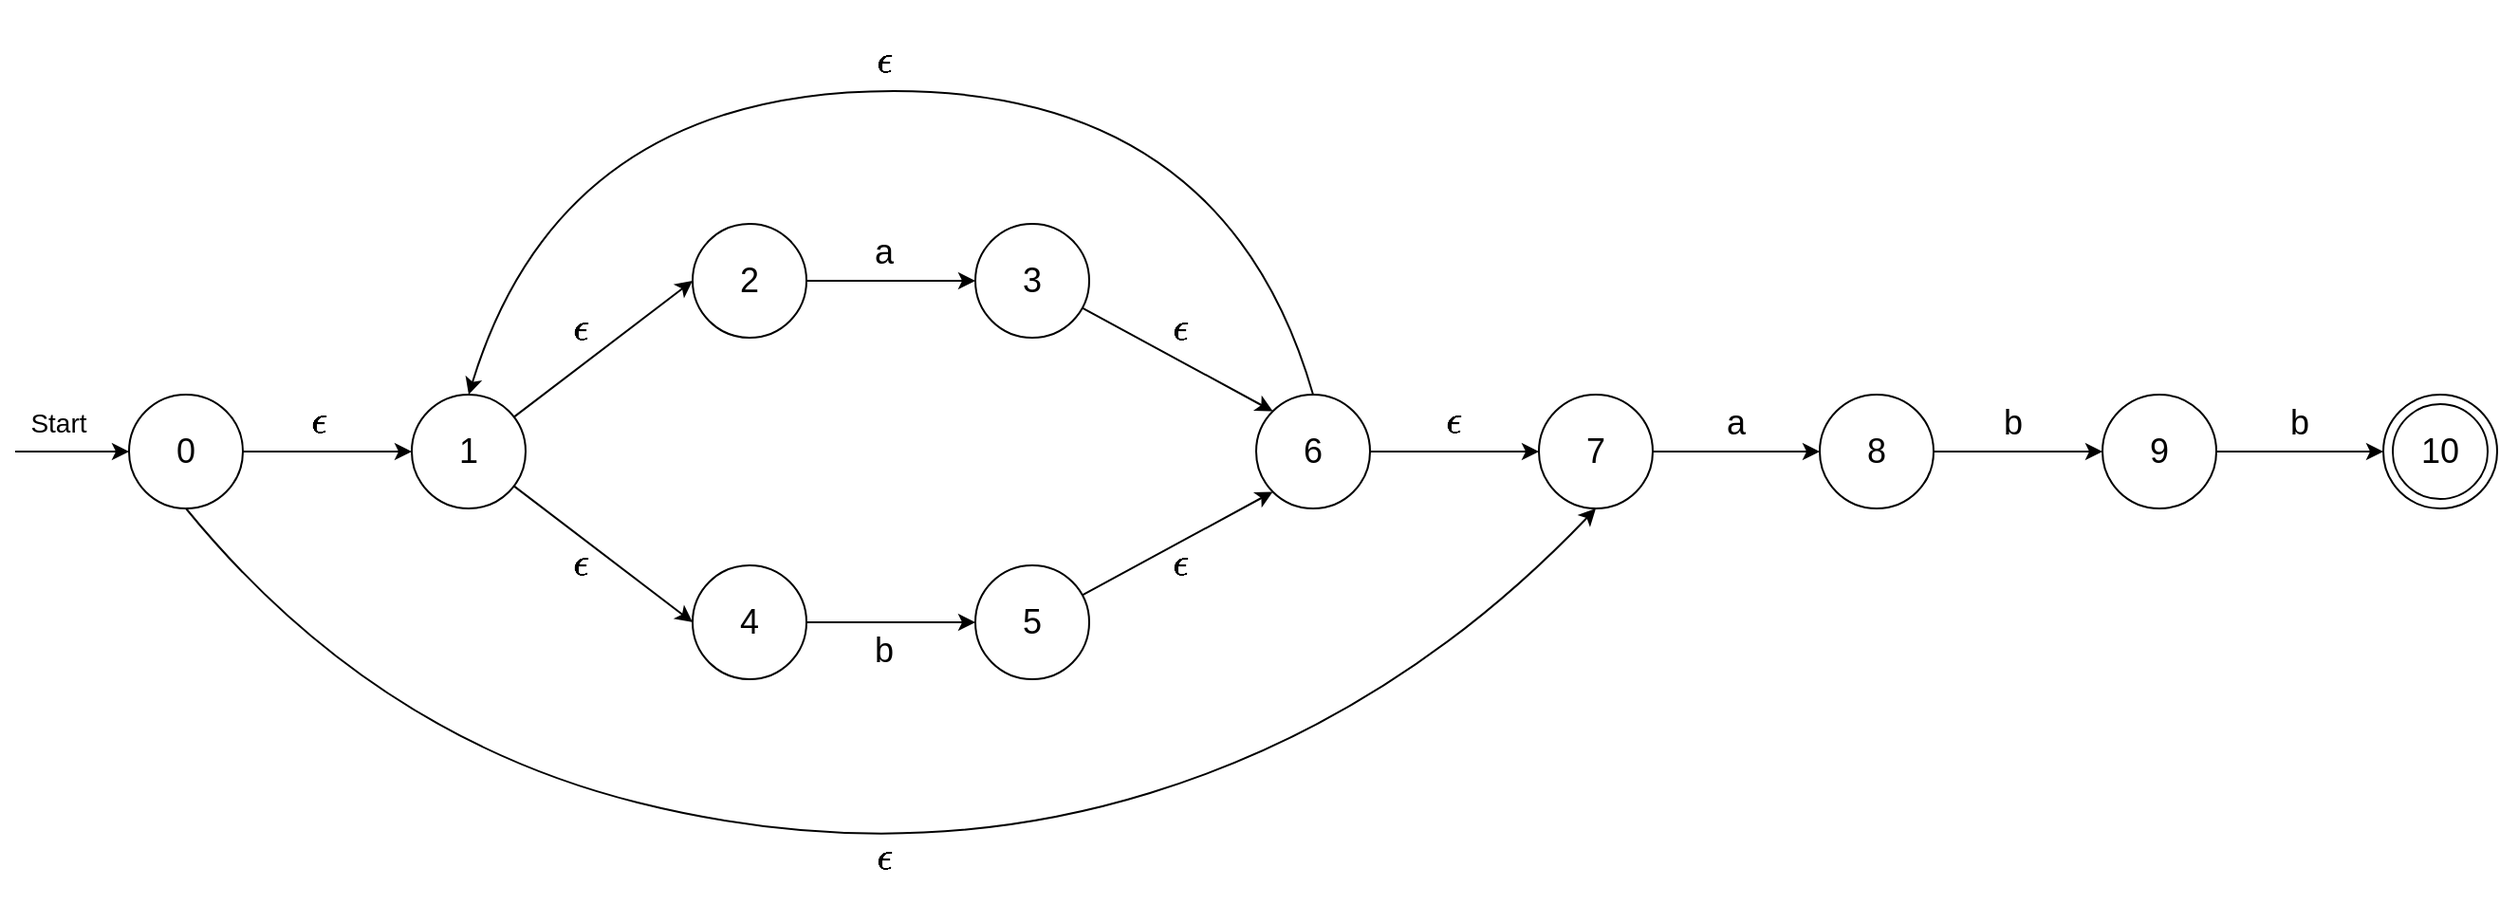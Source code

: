 <mxfile version="13.7.9" type="device" pages="4"><diagram id="2SYILCTUCA9LfMtIX5sQ" name="第 1 页"><mxGraphModel dx="1426" dy="905" grid="1" gridSize="10" guides="1" tooltips="1" connect="1" arrows="1" fold="1" page="1" pageScale="1" pageWidth="827" pageHeight="1169" math="1" shadow="0"><root><mxCell id="0"/><mxCell id="1" parent="0"/><mxCell id="nC-w0DCnDY3q3ksh0MWc-40" style="edgeStyle=orthogonalEdgeStyle;rounded=0;orthogonalLoop=1;jettySize=auto;html=1;entryX=0;entryY=0.5;entryDx=0;entryDy=0;" parent="1" source="nC-w0DCnDY3q3ksh0MWc-4" target="nC-w0DCnDY3q3ksh0MWc-7" edge="1"><mxGeometry relative="1" as="geometry"/></mxCell><mxCell id="nC-w0DCnDY3q3ksh0MWc-4" value="&lt;span style=&quot;font-size: 18px&quot;&gt;0&lt;/span&gt;" style="ellipse;whiteSpace=wrap;html=1;aspect=fixed;" parent="1" vertex="1"><mxGeometry x="122" y="340" width="60" height="60" as="geometry"/></mxCell><mxCell id="nC-w0DCnDY3q3ksh0MWc-41" style="rounded=0;orthogonalLoop=1;jettySize=auto;html=1;entryX=0;entryY=0.5;entryDx=0;entryDy=0;" parent="1" source="nC-w0DCnDY3q3ksh0MWc-7" target="nC-w0DCnDY3q3ksh0MWc-11" edge="1"><mxGeometry relative="1" as="geometry"/></mxCell><mxCell id="nC-w0DCnDY3q3ksh0MWc-42" style="edgeStyle=none;rounded=0;orthogonalLoop=1;jettySize=auto;html=1;entryX=0;entryY=0.5;entryDx=0;entryDy=0;" parent="1" source="nC-w0DCnDY3q3ksh0MWc-7" target="nC-w0DCnDY3q3ksh0MWc-13" edge="1"><mxGeometry relative="1" as="geometry"/></mxCell><mxCell id="nC-w0DCnDY3q3ksh0MWc-7" value="&lt;span style=&quot;font-size: 18px&quot;&gt;1&lt;/span&gt;" style="ellipse;whiteSpace=wrap;html=1;aspect=fixed;" parent="1" vertex="1"><mxGeometry x="271" y="340" width="60" height="60" as="geometry"/></mxCell><mxCell id="nC-w0DCnDY3q3ksh0MWc-23" value="" style="group" parent="1" vertex="1" connectable="0"><mxGeometry x="1310" y="340" width="60" height="60" as="geometry"/></mxCell><mxCell id="nC-w0DCnDY3q3ksh0MWc-24" value="" style="ellipse;whiteSpace=wrap;html=1;aspect=fixed;" parent="nC-w0DCnDY3q3ksh0MWc-23" vertex="1"><mxGeometry width="60" height="60" as="geometry"/></mxCell><mxCell id="nC-w0DCnDY3q3ksh0MWc-25" value="&lt;span style=&quot;font-size: 18px&quot;&gt;10&lt;/span&gt;" style="ellipse;whiteSpace=wrap;html=1;aspect=fixed;" parent="nC-w0DCnDY3q3ksh0MWc-23" vertex="1"><mxGeometry x="5" y="5" width="50" height="50" as="geometry"/></mxCell><mxCell id="nC-w0DCnDY3q3ksh0MWc-47" style="edgeStyle=none;rounded=0;orthogonalLoop=1;jettySize=auto;html=1;entryX=0;entryY=0.5;entryDx=0;entryDy=0;" parent="1" source="nC-w0DCnDY3q3ksh0MWc-34" target="nC-w0DCnDY3q3ksh0MWc-35" edge="1"><mxGeometry relative="1" as="geometry"/></mxCell><mxCell id="nC-w0DCnDY3q3ksh0MWc-34" value="&lt;span style=&quot;font-size: 18px&quot;&gt;6&lt;/span&gt;" style="ellipse;whiteSpace=wrap;html=1;aspect=fixed;" parent="1" vertex="1"><mxGeometry x="716" y="340" width="60" height="60" as="geometry"/></mxCell><mxCell id="nC-w0DCnDY3q3ksh0MWc-48" style="edgeStyle=none;rounded=0;orthogonalLoop=1;jettySize=auto;html=1;entryX=0;entryY=0.5;entryDx=0;entryDy=0;" parent="1" source="nC-w0DCnDY3q3ksh0MWc-35" target="nC-w0DCnDY3q3ksh0MWc-36" edge="1"><mxGeometry relative="1" as="geometry"/></mxCell><mxCell id="nC-w0DCnDY3q3ksh0MWc-35" value="&lt;span style=&quot;font-size: 18px&quot;&gt;7&lt;/span&gt;" style="ellipse;whiteSpace=wrap;html=1;aspect=fixed;" parent="1" vertex="1"><mxGeometry x="865" y="340" width="60" height="60" as="geometry"/></mxCell><mxCell id="nC-w0DCnDY3q3ksh0MWc-49" style="edgeStyle=none;rounded=0;orthogonalLoop=1;jettySize=auto;html=1;entryX=0;entryY=0.5;entryDx=0;entryDy=0;" parent="1" source="nC-w0DCnDY3q3ksh0MWc-36" target="nC-w0DCnDY3q3ksh0MWc-37" edge="1"><mxGeometry relative="1" as="geometry"/></mxCell><mxCell id="nC-w0DCnDY3q3ksh0MWc-36" value="&lt;span style=&quot;font-size: 18px&quot;&gt;8&lt;/span&gt;" style="ellipse;whiteSpace=wrap;html=1;aspect=fixed;" parent="1" vertex="1"><mxGeometry x="1013" y="340" width="60" height="60" as="geometry"/></mxCell><mxCell id="nC-w0DCnDY3q3ksh0MWc-50" style="edgeStyle=none;rounded=0;orthogonalLoop=1;jettySize=auto;html=1;entryX=0;entryY=0.5;entryDx=0;entryDy=0;" parent="1" source="nC-w0DCnDY3q3ksh0MWc-37" target="nC-w0DCnDY3q3ksh0MWc-24" edge="1"><mxGeometry relative="1" as="geometry"/></mxCell><mxCell id="nC-w0DCnDY3q3ksh0MWc-37" value="&lt;span style=&quot;font-size: 18px&quot;&gt;9&lt;/span&gt;" style="ellipse;whiteSpace=wrap;html=1;aspect=fixed;" parent="1" vertex="1"><mxGeometry x="1162" y="340" width="60" height="60" as="geometry"/></mxCell><mxCell id="nC-w0DCnDY3q3ksh0MWc-38" value="" style="group" parent="1" vertex="1" connectable="0"><mxGeometry x="419" y="250" width="60" height="240" as="geometry"/></mxCell><mxCell id="nC-w0DCnDY3q3ksh0MWc-11" value="&lt;span style=&quot;font-size: 18px&quot;&gt;2&lt;/span&gt;" style="ellipse;whiteSpace=wrap;html=1;aspect=fixed;" parent="nC-w0DCnDY3q3ksh0MWc-38" vertex="1"><mxGeometry width="60" height="60" as="geometry"/></mxCell><mxCell id="nC-w0DCnDY3q3ksh0MWc-13" value="&lt;span style=&quot;font-size: 18px&quot;&gt;4&lt;/span&gt;" style="ellipse;whiteSpace=wrap;html=1;aspect=fixed;" parent="nC-w0DCnDY3q3ksh0MWc-38" vertex="1"><mxGeometry y="180" width="60" height="60" as="geometry"/></mxCell><mxCell id="nC-w0DCnDY3q3ksh0MWc-39" value="" style="group" parent="1" vertex="1" connectable="0"><mxGeometry x="568" y="250" width="60" height="240" as="geometry"/></mxCell><mxCell id="nC-w0DCnDY3q3ksh0MWc-26" value="&lt;span style=&quot;font-size: 18px&quot;&gt;3&lt;/span&gt;" style="ellipse;whiteSpace=wrap;html=1;aspect=fixed;" parent="nC-w0DCnDY3q3ksh0MWc-39" vertex="1"><mxGeometry width="60" height="60" as="geometry"/></mxCell><mxCell id="nC-w0DCnDY3q3ksh0MWc-33" value="&lt;span style=&quot;font-size: 18px&quot;&gt;5&lt;/span&gt;" style="ellipse;whiteSpace=wrap;html=1;aspect=fixed;" parent="nC-w0DCnDY3q3ksh0MWc-39" vertex="1"><mxGeometry y="180" width="60" height="60" as="geometry"/></mxCell><mxCell id="nC-w0DCnDY3q3ksh0MWc-43" style="edgeStyle=none;rounded=0;orthogonalLoop=1;jettySize=auto;html=1;" parent="1" source="nC-w0DCnDY3q3ksh0MWc-11" target="nC-w0DCnDY3q3ksh0MWc-26" edge="1"><mxGeometry relative="1" as="geometry"/></mxCell><mxCell id="nC-w0DCnDY3q3ksh0MWc-44" style="edgeStyle=none;rounded=0;orthogonalLoop=1;jettySize=auto;html=1;entryX=0;entryY=0.5;entryDx=0;entryDy=0;" parent="1" source="nC-w0DCnDY3q3ksh0MWc-13" target="nC-w0DCnDY3q3ksh0MWc-33" edge="1"><mxGeometry relative="1" as="geometry"/></mxCell><mxCell id="nC-w0DCnDY3q3ksh0MWc-45" style="edgeStyle=none;rounded=0;orthogonalLoop=1;jettySize=auto;html=1;entryX=0;entryY=1;entryDx=0;entryDy=0;" parent="1" source="nC-w0DCnDY3q3ksh0MWc-33" target="nC-w0DCnDY3q3ksh0MWc-34" edge="1"><mxGeometry relative="1" as="geometry"/></mxCell><mxCell id="nC-w0DCnDY3q3ksh0MWc-46" style="edgeStyle=none;rounded=0;orthogonalLoop=1;jettySize=auto;html=1;entryX=0;entryY=0;entryDx=0;entryDy=0;" parent="1" source="nC-w0DCnDY3q3ksh0MWc-26" target="nC-w0DCnDY3q3ksh0MWc-34" edge="1"><mxGeometry relative="1" as="geometry"/></mxCell><mxCell id="nC-w0DCnDY3q3ksh0MWc-51" value="&lt;font style=&quot;font-size: 18px&quot;&gt;\( \epsilon \)&lt;/font&gt;" style="text;html=1;strokeColor=none;fillColor=none;align=center;verticalAlign=middle;whiteSpace=wrap;rounded=0;fontSize=14;" parent="1" vertex="1"><mxGeometry x="202" y="340" width="40" height="30" as="geometry"/></mxCell><mxCell id="nC-w0DCnDY3q3ksh0MWc-52" value="&lt;span style=&quot;font-size: 18px&quot;&gt;a&lt;/span&gt;" style="text;html=1;strokeColor=none;fillColor=none;align=center;verticalAlign=middle;whiteSpace=wrap;rounded=0;fontSize=14;" parent="1" vertex="1"><mxGeometry x="500" y="250" width="40" height="30" as="geometry"/></mxCell><mxCell id="nC-w0DCnDY3q3ksh0MWc-53" value="&lt;span style=&quot;font-size: 18px&quot;&gt;b&lt;/span&gt;" style="text;html=1;strokeColor=none;fillColor=none;align=center;verticalAlign=middle;whiteSpace=wrap;rounded=0;fontSize=14;" parent="1" vertex="1"><mxGeometry x="500" y="460" width="40" height="30" as="geometry"/></mxCell><mxCell id="nC-w0DCnDY3q3ksh0MWc-54" value="&lt;span style=&quot;font-size: 18px&quot;&gt;a&lt;/span&gt;" style="text;html=1;strokeColor=none;fillColor=none;align=center;verticalAlign=middle;whiteSpace=wrap;rounded=0;fontSize=14;" parent="1" vertex="1"><mxGeometry x="949" y="340" width="40" height="30" as="geometry"/></mxCell><mxCell id="nC-w0DCnDY3q3ksh0MWc-55" value="&lt;span style=&quot;font-size: 18px&quot;&gt;b&lt;/span&gt;" style="text;html=1;strokeColor=none;fillColor=none;align=center;verticalAlign=middle;whiteSpace=wrap;rounded=0;fontSize=14;" parent="1" vertex="1"><mxGeometry x="1095" y="340" width="40" height="30" as="geometry"/></mxCell><mxCell id="nC-w0DCnDY3q3ksh0MWc-56" value="&lt;span style=&quot;font-size: 18px&quot;&gt;b&lt;/span&gt;" style="text;html=1;strokeColor=none;fillColor=none;align=center;verticalAlign=middle;whiteSpace=wrap;rounded=0;fontSize=14;" parent="1" vertex="1"><mxGeometry x="1246" y="340" width="40" height="30" as="geometry"/></mxCell><mxCell id="nC-w0DCnDY3q3ksh0MWc-57" value="&lt;font style=&quot;font-size: 18px&quot;&gt;\( \epsilon \)&lt;/font&gt;" style="text;html=1;strokeColor=none;fillColor=none;align=center;verticalAlign=middle;whiteSpace=wrap;rounded=0;fontSize=14;" parent="1" vertex="1"><mxGeometry x="800" y="340" width="40" height="30" as="geometry"/></mxCell><mxCell id="nC-w0DCnDY3q3ksh0MWc-58" value="&lt;font style=&quot;font-size: 18px&quot;&gt;\( \epsilon \)&lt;/font&gt;" style="text;html=1;strokeColor=none;fillColor=none;align=center;verticalAlign=middle;whiteSpace=wrap;rounded=0;fontSize=14;" parent="1" vertex="1"><mxGeometry x="340" y="291" width="40" height="30" as="geometry"/></mxCell><mxCell id="nC-w0DCnDY3q3ksh0MWc-59" value="&lt;font style=&quot;font-size: 18px&quot;&gt;\( \epsilon \)&lt;/font&gt;" style="text;html=1;strokeColor=none;fillColor=none;align=center;verticalAlign=middle;whiteSpace=wrap;rounded=0;fontSize=14;" parent="1" vertex="1"><mxGeometry x="340" y="415" width="40" height="30" as="geometry"/></mxCell><mxCell id="nC-w0DCnDY3q3ksh0MWc-60" value="&lt;font style=&quot;font-size: 18px&quot;&gt;\( \epsilon \)&lt;/font&gt;" style="text;html=1;strokeColor=none;fillColor=none;align=center;verticalAlign=middle;whiteSpace=wrap;rounded=0;fontSize=14;" parent="1" vertex="1"><mxGeometry x="656" y="291" width="40" height="30" as="geometry"/></mxCell><mxCell id="nC-w0DCnDY3q3ksh0MWc-61" value="&lt;font style=&quot;font-size: 18px&quot;&gt;\( \epsilon \)&lt;/font&gt;" style="text;html=1;strokeColor=none;fillColor=none;align=center;verticalAlign=middle;whiteSpace=wrap;rounded=0;fontSize=14;" parent="1" vertex="1"><mxGeometry x="656" y="415" width="40" height="30" as="geometry"/></mxCell><mxCell id="nC-w0DCnDY3q3ksh0MWc-62" value="" style="endArrow=classic;html=1;fontSize=14;" parent="1" edge="1"><mxGeometry width="50" height="50" relative="1" as="geometry"><mxPoint x="62" y="370" as="sourcePoint"/><mxPoint x="122" y="370" as="targetPoint"/></mxGeometry></mxCell><mxCell id="nC-w0DCnDY3q3ksh0MWc-63" value="" style="curved=1;endArrow=classic;html=1;fontSize=14;exitX=0.5;exitY=1;exitDx=0;exitDy=0;entryX=0.5;entryY=1;entryDx=0;entryDy=0;" parent="1" source="nC-w0DCnDY3q3ksh0MWc-4" target="nC-w0DCnDY3q3ksh0MWc-35" edge="1"><mxGeometry width="50" height="50" relative="1" as="geometry"><mxPoint x="300" y="600" as="sourcePoint"/><mxPoint x="470" y="530" as="targetPoint"/><Array as="points"><mxPoint x="250" y="520"/><mxPoint x="530" y="590"/><mxPoint x="790" y="510"/></Array></mxGeometry></mxCell><mxCell id="nC-w0DCnDY3q3ksh0MWc-64" value="" style="curved=1;endArrow=classic;html=1;fontSize=14;exitX=0.5;exitY=0;exitDx=0;exitDy=0;entryX=0.5;entryY=0;entryDx=0;entryDy=0;" parent="1" source="nC-w0DCnDY3q3ksh0MWc-34" target="nC-w0DCnDY3q3ksh0MWc-7" edge="1"><mxGeometry width="50" height="50" relative="1" as="geometry"><mxPoint x="640" y="180" as="sourcePoint"/><mxPoint x="230" y="190" as="targetPoint"/><Array as="points"><mxPoint x="700" y="180"/><mxPoint x="350" y="180"/></Array></mxGeometry></mxCell><mxCell id="nC-w0DCnDY3q3ksh0MWc-65" value="&lt;font style=&quot;font-size: 18px&quot;&gt;\( \epsilon \)&lt;/font&gt;" style="text;html=1;strokeColor=none;fillColor=none;align=center;verticalAlign=middle;whiteSpace=wrap;rounded=0;fontSize=14;" parent="1" vertex="1"><mxGeometry x="500" y="150" width="40" height="30" as="geometry"/></mxCell><mxCell id="nC-w0DCnDY3q3ksh0MWc-66" value="&lt;font style=&quot;font-size: 18px&quot;&gt;\( \epsilon \)&lt;/font&gt;" style="text;html=1;strokeColor=none;fillColor=none;align=center;verticalAlign=middle;whiteSpace=wrap;rounded=0;fontSize=14;" parent="1" vertex="1"><mxGeometry x="500" y="570" width="40" height="30" as="geometry"/></mxCell><mxCell id="nC-w0DCnDY3q3ksh0MWc-67" value="Start" style="text;html=1;strokeColor=none;fillColor=none;align=center;verticalAlign=middle;whiteSpace=wrap;rounded=0;fontSize=14;" parent="1" vertex="1"><mxGeometry x="60" y="340" width="50" height="30" as="geometry"/></mxCell></root></mxGraphModel></diagram><diagram id="WF1_BBJ0Mb2t2jljKBhs" name="第 2 页"><mxGraphModel dx="1426" dy="905" grid="1" gridSize="10" guides="1" tooltips="1" connect="1" arrows="1" fold="1" page="1" pageScale="1" pageWidth="827" pageHeight="1169" math="1" shadow="0"><root><mxCell id="gtL-Fco9t26OVmaotcYP-0"/><mxCell id="gtL-Fco9t26OVmaotcYP-1" parent="gtL-Fco9t26OVmaotcYP-0"/><mxCell id="gtL-Fco9t26OVmaotcYP-2" value="&lt;font style=&quot;font-size: 16px&quot;&gt;Operation&lt;/font&gt;" style="rounded=0;whiteSpace=wrap;html=1;fontSize=14;" parent="gtL-Fco9t26OVmaotcYP-1" vertex="1"><mxGeometry x="30" y="260" width="140" height="40" as="geometry"/></mxCell><mxCell id="gtL-Fco9t26OVmaotcYP-3" value="&lt;font style=&quot;font-size: 16px&quot;&gt;Definition&lt;/font&gt;" style="rounded=0;whiteSpace=wrap;html=1;fontSize=14;" parent="gtL-Fco9t26OVmaotcYP-1" vertex="1"><mxGeometry x="170" y="260" width="630" height="40" as="geometry"/></mxCell><mxCell id="gtL-Fco9t26OVmaotcYP-4" value="&lt;font style=&quot;font-size: 16px&quot;&gt;\( \epsilon \)-closure(s)&lt;/font&gt;" style="rounded=0;whiteSpace=wrap;html=1;fontSize=14;" parent="gtL-Fco9t26OVmaotcYP-1" vertex="1"><mxGeometry x="30" y="300" width="140" height="40" as="geometry"/></mxCell><mxCell id="pMHgvsr9h9JJgSpwtadB-2" value="&lt;font style=&quot;font-size: 16px&quot;&gt;\( \epsilon \)-closure(T)&lt;/font&gt;" style="rounded=0;whiteSpace=wrap;html=1;fontSize=14;" parent="gtL-Fco9t26OVmaotcYP-1" vertex="1"><mxGeometry x="30" y="340" width="140" height="40" as="geometry"/></mxCell><mxCell id="pMHgvsr9h9JJgSpwtadB-3" value="&lt;font style=&quot;font-size: 16px&quot;&gt;move(T, a)&lt;/font&gt;" style="rounded=0;whiteSpace=wrap;html=1;fontSize=14;" parent="gtL-Fco9t26OVmaotcYP-1" vertex="1"><mxGeometry x="30" y="380" width="140" height="40" as="geometry"/></mxCell><mxCell id="pMHgvsr9h9JJgSpwtadB-4" value="&lt;font style=&quot;font-size: 16px&quot;&gt;set of NFA states reachable from state s on \( \epsilon \)-transition&lt;/font&gt;" style="rounded=0;whiteSpace=wrap;html=1;fontSize=14;" parent="gtL-Fco9t26OVmaotcYP-1" vertex="1"><mxGeometry x="170" y="300" width="630" height="40" as="geometry"/></mxCell><mxCell id="pMHgvsr9h9JJgSpwtadB-5" value="&lt;font style=&quot;font-size: 16px&quot;&gt;set of NFA states reachable from some s in T on \( \epsilon \)-transition&lt;/font&gt;" style="rounded=0;whiteSpace=wrap;html=1;fontSize=14;" parent="gtL-Fco9t26OVmaotcYP-1" vertex="1"><mxGeometry x="170" y="340" width="630" height="40" as="geometry"/></mxCell><mxCell id="pMHgvsr9h9JJgSpwtadB-6" value="&lt;font style=&quot;font-size: 16px&quot;&gt;set of NFA states to which there is transition on input afrom some state sin the set T&lt;/font&gt;" style="rounded=0;whiteSpace=wrap;html=1;fontSize=14;" parent="gtL-Fco9t26OVmaotcYP-1" vertex="1"><mxGeometry x="170" y="380" width="630" height="40" as="geometry"/></mxCell></root></mxGraphModel></diagram><diagram id="mksTDIZj1iw2KZoJYWO2" name="第 3 页"><mxGraphModel dx="1426" dy="905" grid="1" gridSize="10" guides="1" tooltips="1" connect="1" arrows="1" fold="1" page="1" pageScale="1" pageWidth="827" pageHeight="1169" math="0" shadow="0"><root><mxCell id="RlcSIwYgVODui8uz2F9A-0"/><mxCell id="RlcSIwYgVODui8uz2F9A-1" parent="RlcSIwYgVODui8uz2F9A-0"/><mxCell id="RlcSIwYgVODui8uz2F9A-2" value="NFA State" style="rounded=0;whiteSpace=wrap;html=1;fontFamily=Helvetica;fontSize=16;strokeColor=none;" parent="RlcSIwYgVODui8uz2F9A-1" vertex="1"><mxGeometry x="120" y="240" width="160" height="40" as="geometry"/></mxCell><mxCell id="RlcSIwYgVODui8uz2F9A-3" value="DFA State" style="rounded=0;whiteSpace=wrap;html=1;fontFamily=Helvetica;fontSize=16;strokeColor=none;" parent="RlcSIwYgVODui8uz2F9A-1" vertex="1"><mxGeometry x="280" y="240" width="120" height="40" as="geometry"/></mxCell><mxCell id="RlcSIwYgVODui8uz2F9A-4" value="a" style="rounded=0;whiteSpace=wrap;html=1;fontFamily=Helvetica;fontSize=16;strokeColor=none;" parent="RlcSIwYgVODui8uz2F9A-1" vertex="1"><mxGeometry x="400" y="240" width="120" height="40" as="geometry"/></mxCell><mxCell id="RlcSIwYgVODui8uz2F9A-5" value="b" style="rounded=0;whiteSpace=wrap;html=1;fontFamily=Helvetica;fontSize=16;strokeColor=none;" parent="RlcSIwYgVODui8uz2F9A-1" vertex="1"><mxGeometry x="520" y="240" width="120" height="40" as="geometry"/></mxCell><mxCell id="RlcSIwYgVODui8uz2F9A-6" value="{0, 1, 2, 4, 7}" style="rounded=0;whiteSpace=wrap;html=1;fontFamily=Helvetica;fontSize=16;strokeColor=none;" parent="RlcSIwYgVODui8uz2F9A-1" vertex="1"><mxGeometry x="120" y="280" width="160" height="40" as="geometry"/></mxCell><mxCell id="RlcSIwYgVODui8uz2F9A-7" value="A" style="rounded=0;whiteSpace=wrap;html=1;fontFamily=Helvetica;fontSize=16;strokeColor=none;" parent="RlcSIwYgVODui8uz2F9A-1" vertex="1"><mxGeometry x="280" y="280" width="120" height="40" as="geometry"/></mxCell><mxCell id="RlcSIwYgVODui8uz2F9A-8" value="B" style="rounded=0;whiteSpace=wrap;html=1;fontFamily=Helvetica;fontSize=16;strokeColor=none;" parent="RlcSIwYgVODui8uz2F9A-1" vertex="1"><mxGeometry x="400" y="280" width="120" height="40" as="geometry"/></mxCell><mxCell id="RlcSIwYgVODui8uz2F9A-9" value="C" style="rounded=0;whiteSpace=wrap;html=1;fontFamily=Helvetica;fontSize=16;strokeColor=none;" parent="RlcSIwYgVODui8uz2F9A-1" vertex="1"><mxGeometry x="520" y="280" width="120" height="40" as="geometry"/></mxCell><mxCell id="RlcSIwYgVODui8uz2F9A-12" value="{1, 2, 3, 4, 6, 7, 8}" style="rounded=0;whiteSpace=wrap;html=1;fontFamily=Helvetica;fontSize=16;strokeColor=none;" parent="RlcSIwYgVODui8uz2F9A-1" vertex="1"><mxGeometry x="120" y="320" width="160" height="40" as="geometry"/></mxCell><mxCell id="RlcSIwYgVODui8uz2F9A-13" value="B" style="rounded=0;whiteSpace=wrap;html=1;fontFamily=Helvetica;fontSize=16;strokeColor=none;" parent="RlcSIwYgVODui8uz2F9A-1" vertex="1"><mxGeometry x="280" y="320" width="120" height="40" as="geometry"/></mxCell><mxCell id="RlcSIwYgVODui8uz2F9A-14" value="B" style="rounded=0;whiteSpace=wrap;html=1;fontFamily=Helvetica;fontSize=16;strokeColor=none;" parent="RlcSIwYgVODui8uz2F9A-1" vertex="1"><mxGeometry x="400" y="320" width="120" height="40" as="geometry"/></mxCell><mxCell id="RlcSIwYgVODui8uz2F9A-15" value="D" style="rounded=0;whiteSpace=wrap;html=1;fontFamily=Helvetica;fontSize=16;strokeColor=none;" parent="RlcSIwYgVODui8uz2F9A-1" vertex="1"><mxGeometry x="520" y="320" width="120" height="40" as="geometry"/></mxCell><mxCell id="RlcSIwYgVODui8uz2F9A-18" value="{1, 2, 4, 5, 6, 7}" style="rounded=0;whiteSpace=wrap;html=1;fontFamily=Helvetica;fontSize=16;strokeColor=none;" parent="RlcSIwYgVODui8uz2F9A-1" vertex="1"><mxGeometry x="120" y="360" width="160" height="40" as="geometry"/></mxCell><mxCell id="RlcSIwYgVODui8uz2F9A-19" value="C" style="rounded=0;whiteSpace=wrap;html=1;fontFamily=Helvetica;fontSize=16;strokeColor=none;" parent="RlcSIwYgVODui8uz2F9A-1" vertex="1"><mxGeometry x="280" y="360" width="120" height="40" as="geometry"/></mxCell><mxCell id="RlcSIwYgVODui8uz2F9A-20" value="B" style="rounded=0;whiteSpace=wrap;html=1;fontFamily=Helvetica;fontSize=16;strokeColor=none;" parent="RlcSIwYgVODui8uz2F9A-1" vertex="1"><mxGeometry x="400" y="360" width="120" height="40" as="geometry"/></mxCell><mxCell id="RlcSIwYgVODui8uz2F9A-21" value="C" style="rounded=0;whiteSpace=wrap;html=1;fontFamily=Helvetica;fontSize=16;strokeColor=none;" parent="RlcSIwYgVODui8uz2F9A-1" vertex="1"><mxGeometry x="520" y="360" width="120" height="40" as="geometry"/></mxCell><mxCell id="RlcSIwYgVODui8uz2F9A-23" value="{1, 2, 4, 5, 6, 7, 9}" style="rounded=0;whiteSpace=wrap;html=1;fontFamily=Helvetica;fontSize=16;strokeColor=none;" parent="RlcSIwYgVODui8uz2F9A-1" vertex="1"><mxGeometry x="120" y="400" width="160" height="40" as="geometry"/></mxCell><mxCell id="RlcSIwYgVODui8uz2F9A-24" value="D" style="rounded=0;whiteSpace=wrap;html=1;fontFamily=Helvetica;fontSize=16;strokeColor=none;" parent="RlcSIwYgVODui8uz2F9A-1" vertex="1"><mxGeometry x="280" y="400" width="120" height="40" as="geometry"/></mxCell><mxCell id="RlcSIwYgVODui8uz2F9A-25" value="B" style="rounded=0;whiteSpace=wrap;html=1;fontFamily=Helvetica;fontSize=16;strokeColor=none;" parent="RlcSIwYgVODui8uz2F9A-1" vertex="1"><mxGeometry x="400" y="400" width="120" height="40" as="geometry"/></mxCell><mxCell id="RlcSIwYgVODui8uz2F9A-26" value="E" style="rounded=0;whiteSpace=wrap;html=1;fontFamily=Helvetica;fontSize=16;strokeColor=none;" parent="RlcSIwYgVODui8uz2F9A-1" vertex="1"><mxGeometry x="520" y="400" width="120" height="40" as="geometry"/></mxCell><mxCell id="RlcSIwYgVODui8uz2F9A-28" value="{1, 2, 3, 5, 6, 7, 10}" style="rounded=0;whiteSpace=wrap;html=1;fontFamily=Helvetica;fontSize=16;strokeColor=none;" parent="RlcSIwYgVODui8uz2F9A-1" vertex="1"><mxGeometry x="120" y="440" width="160" height="40" as="geometry"/></mxCell><mxCell id="RlcSIwYgVODui8uz2F9A-29" value="E" style="rounded=0;whiteSpace=wrap;html=1;fontFamily=Helvetica;fontSize=16;strokeColor=none;" parent="RlcSIwYgVODui8uz2F9A-1" vertex="1"><mxGeometry x="280" y="440" width="120" height="40" as="geometry"/></mxCell><mxCell id="RlcSIwYgVODui8uz2F9A-30" value="B" style="rounded=0;whiteSpace=wrap;html=1;fontFamily=Helvetica;fontSize=16;strokeColor=none;" parent="RlcSIwYgVODui8uz2F9A-1" vertex="1"><mxGeometry x="400" y="440" width="120" height="40" as="geometry"/></mxCell><mxCell id="RlcSIwYgVODui8uz2F9A-31" value="C" style="rounded=0;whiteSpace=wrap;html=1;fontFamily=Helvetica;fontSize=16;strokeColor=none;" parent="RlcSIwYgVODui8uz2F9A-1" vertex="1"><mxGeometry x="520" y="440" width="120" height="40" as="geometry"/></mxCell><mxCell id="RlcSIwYgVODui8uz2F9A-32" value="" style="endArrow=none;html=1;fontFamily=Helvetica;fontSize=16;" parent="RlcSIwYgVODui8uz2F9A-1" edge="1"><mxGeometry width="50" height="50" relative="1" as="geometry"><mxPoint x="120" y="280" as="sourcePoint"/><mxPoint x="640" y="280" as="targetPoint"/></mxGeometry></mxCell><mxCell id="RlcSIwYgVODui8uz2F9A-33" value="" style="endArrow=none;html=1;fontFamily=Helvetica;fontSize=16;" parent="RlcSIwYgVODui8uz2F9A-1" edge="1"><mxGeometry width="50" height="50" relative="1" as="geometry"><mxPoint x="120" y="479" as="sourcePoint"/><mxPoint x="640" y="479" as="targetPoint"/></mxGeometry></mxCell><mxCell id="RlcSIwYgVODui8uz2F9A-34" value="" style="endArrow=none;html=1;fontFamily=Helvetica;fontSize=16;exitX=1;exitY=1;exitDx=0;exitDy=0;" parent="RlcSIwYgVODui8uz2F9A-1" edge="1"><mxGeometry width="50" height="50" relative="1" as="geometry"><mxPoint x="400" y="480" as="sourcePoint"/><mxPoint x="400" y="240" as="targetPoint"/></mxGeometry></mxCell></root></mxGraphModel></diagram><diagram id="Nppw8uiiWBs2ju4ti4MV" name="第 4 页"><mxGraphModel dx="1426" dy="905" grid="1" gridSize="10" guides="1" tooltips="1" connect="1" arrows="1" fold="1" page="1" pageScale="1" pageWidth="827" pageHeight="1169" math="0" shadow="0"><root><mxCell id="GwgWKvaWzrPYwgVR4-ja-0"/><mxCell id="GwgWKvaWzrPYwgVR4-ja-1" parent="GwgWKvaWzrPYwgVR4-ja-0"/><mxCell id="5Tu315r9QvBekMiReM_I-3" style="edgeStyle=orthogonalEdgeStyle;rounded=0;orthogonalLoop=1;jettySize=auto;html=1;entryX=0;entryY=0.5;entryDx=0;entryDy=0;" edge="1" parent="GwgWKvaWzrPYwgVR4-ja-1" source="GwgWKvaWzrPYwgVR4-ja-2" target="GwgWKvaWzrPYwgVR4-ja-3"><mxGeometry relative="1" as="geometry"/></mxCell><mxCell id="5Tu315r9QvBekMiReM_I-6" style="rounded=0;orthogonalLoop=1;jettySize=auto;html=1;entryX=0;entryY=0.5;entryDx=0;entryDy=0;" edge="1" parent="GwgWKvaWzrPYwgVR4-ja-1" source="GwgWKvaWzrPYwgVR4-ja-2" target="GwgWKvaWzrPYwgVR4-ja-4"><mxGeometry relative="1" as="geometry"/></mxCell><mxCell id="GwgWKvaWzrPYwgVR4-ja-2" value="&lt;span style=&quot;font-size: 18px&quot;&gt;A&lt;/span&gt;" style="ellipse;whiteSpace=wrap;html=1;aspect=fixed;" vertex="1" parent="GwgWKvaWzrPYwgVR4-ja-1"><mxGeometry x="110" y="370" width="60" height="60" as="geometry"/></mxCell><mxCell id="5Tu315r9QvBekMiReM_I-4" style="edgeStyle=orthogonalEdgeStyle;rounded=0;orthogonalLoop=1;jettySize=auto;html=1;entryX=0;entryY=0.5;entryDx=0;entryDy=0;" edge="1" parent="GwgWKvaWzrPYwgVR4-ja-1" source="GwgWKvaWzrPYwgVR4-ja-3" target="GwgWKvaWzrPYwgVR4-ja-5"><mxGeometry relative="1" as="geometry"/></mxCell><mxCell id="GwgWKvaWzrPYwgVR4-ja-3" value="&lt;span style=&quot;font-size: 18px&quot;&gt;B&lt;/span&gt;" style="ellipse;whiteSpace=wrap;html=1;aspect=fixed;" vertex="1" parent="GwgWKvaWzrPYwgVR4-ja-1"><mxGeometry x="290" y="370" width="60" height="60" as="geometry"/></mxCell><mxCell id="5Tu315r9QvBekMiReM_I-8" style="edgeStyle=none;rounded=0;orthogonalLoop=1;jettySize=auto;html=1;entryX=0.5;entryY=0;entryDx=0;entryDy=0;" edge="1" parent="GwgWKvaWzrPYwgVR4-ja-1" source="GwgWKvaWzrPYwgVR4-ja-4" target="GwgWKvaWzrPYwgVR4-ja-3"><mxGeometry relative="1" as="geometry"/></mxCell><mxCell id="GwgWKvaWzrPYwgVR4-ja-4" value="&lt;span style=&quot;font-size: 18px&quot;&gt;C&lt;/span&gt;" style="ellipse;whiteSpace=wrap;html=1;aspect=fixed;" vertex="1" parent="GwgWKvaWzrPYwgVR4-ja-1"><mxGeometry x="290" y="220" width="60" height="60" as="geometry"/></mxCell><mxCell id="5Tu315r9QvBekMiReM_I-5" style="edgeStyle=orthogonalEdgeStyle;rounded=0;orthogonalLoop=1;jettySize=auto;html=1;entryX=0;entryY=0.5;entryDx=0;entryDy=0;" edge="1" parent="GwgWKvaWzrPYwgVR4-ja-1" source="GwgWKvaWzrPYwgVR4-ja-5" target="5Tu315r9QvBekMiReM_I-1"><mxGeometry relative="1" as="geometry"/></mxCell><mxCell id="GwgWKvaWzrPYwgVR4-ja-5" value="&lt;span style=&quot;font-size: 18px&quot;&gt;D&lt;/span&gt;" style="ellipse;whiteSpace=wrap;html=1;aspect=fixed;" vertex="1" parent="GwgWKvaWzrPYwgVR4-ja-1"><mxGeometry x="470" y="370" width="60" height="60" as="geometry"/></mxCell><mxCell id="5Tu315r9QvBekMiReM_I-0" value="" style="group" vertex="1" connectable="0" parent="GwgWKvaWzrPYwgVR4-ja-1"><mxGeometry x="650" y="370" width="60" height="60" as="geometry"/></mxCell><mxCell id="5Tu315r9QvBekMiReM_I-1" value="" style="ellipse;whiteSpace=wrap;html=1;aspect=fixed;" vertex="1" parent="5Tu315r9QvBekMiReM_I-0"><mxGeometry width="60" height="60" as="geometry"/></mxCell><mxCell id="5Tu315r9QvBekMiReM_I-2" value="&lt;span style=&quot;font-size: 18px&quot;&gt;E&lt;/span&gt;" style="ellipse;whiteSpace=wrap;html=1;aspect=fixed;" vertex="1" parent="5Tu315r9QvBekMiReM_I-0"><mxGeometry x="5" y="5" width="50" height="50" as="geometry"/></mxCell><mxCell id="5Tu315r9QvBekMiReM_I-7" style="edgeStyle=none;rounded=0;orthogonalLoop=1;jettySize=auto;html=1;entryX=1;entryY=0.617;entryDx=0;entryDy=0;entryPerimeter=0;" edge="1" parent="GwgWKvaWzrPYwgVR4-ja-1" target="GwgWKvaWzrPYwgVR4-ja-4"><mxGeometry relative="1" as="geometry"><mxPoint x="657" y="380" as="sourcePoint"/></mxGeometry></mxCell><mxCell id="5Tu315r9QvBekMiReM_I-9" value="" style="curved=1;endArrow=classic;html=1;entryX=1;entryY=1;entryDx=0;entryDy=0;exitX=0;exitY=1;exitDx=0;exitDy=0;" edge="1" parent="GwgWKvaWzrPYwgVR4-ja-1" source="GwgWKvaWzrPYwgVR4-ja-5" target="GwgWKvaWzrPYwgVR4-ja-3"><mxGeometry width="50" height="50" relative="1" as="geometry"><mxPoint x="580" y="650" as="sourcePoint"/><mxPoint x="480" y="590" as="targetPoint"/><Array as="points"><mxPoint x="440" y="440"/><mxPoint x="380" y="440"/></Array></mxGeometry></mxCell><mxCell id="5Tu315r9QvBekMiReM_I-10" value="" style="curved=1;endArrow=classic;html=1;entryX=0.667;entryY=0.967;entryDx=0;entryDy=0;entryPerimeter=0;exitX=0;exitY=1;exitDx=0;exitDy=0;" edge="1" parent="GwgWKvaWzrPYwgVR4-ja-1" source="5Tu315r9QvBekMiReM_I-1" target="GwgWKvaWzrPYwgVR4-ja-3"><mxGeometry width="50" height="50" relative="1" as="geometry"><mxPoint x="660" y="530" as="sourcePoint"/><mxPoint x="320" y="530" as="targetPoint"/><Array as="points"><mxPoint x="610" y="480"/><mxPoint x="390" y="480"/></Array></mxGeometry></mxCell><mxCell id="5Tu315r9QvBekMiReM_I-12" value="" style="endArrow=classic;html=1;curved=1;exitX=0.5;exitY=1;exitDx=0;exitDy=0;entryX=0.05;entryY=0.717;entryDx=0;entryDy=0;entryPerimeter=0;" edge="1" parent="GwgWKvaWzrPYwgVR4-ja-1" source="GwgWKvaWzrPYwgVR4-ja-3" target="GwgWKvaWzrPYwgVR4-ja-3"><mxGeometry width="50" height="50" relative="1" as="geometry"><mxPoint x="350" y="550" as="sourcePoint"/><mxPoint x="290" y="410" as="targetPoint"/><Array as="points"><mxPoint x="320" y="460"/><mxPoint x="280" y="470"/><mxPoint x="260" y="430"/></Array></mxGeometry></mxCell><mxCell id="5Tu315r9QvBekMiReM_I-13" value="" style="endArrow=classic;html=1;curved=1;exitX=1;exitY=0;exitDx=0;exitDy=0;entryX=0;entryY=0;entryDx=0;entryDy=0;" edge="1" parent="GwgWKvaWzrPYwgVR4-ja-1" source="GwgWKvaWzrPYwgVR4-ja-4" target="GwgWKvaWzrPYwgVR4-ja-4"><mxGeometry width="50" height="50" relative="1" as="geometry"><mxPoint x="400" y="200" as="sourcePoint"/><mxPoint x="270" y="210" as="targetPoint"/><Array as="points"><mxPoint x="360" y="200"/><mxPoint x="320" y="180"/><mxPoint x="280" y="200"/></Array></mxGeometry></mxCell><mxCell id="5Tu315r9QvBekMiReM_I-14" value="&lt;span style=&quot;font-size: 16px&quot;&gt;b&lt;/span&gt;" style="text;html=1;strokeColor=none;fillColor=none;align=center;verticalAlign=middle;whiteSpace=wrap;rounded=0;" vertex="1" parent="GwgWKvaWzrPYwgVR4-ja-1"><mxGeometry x="191" y="295" width="40" height="30" as="geometry"/></mxCell><mxCell id="5Tu315r9QvBekMiReM_I-16" value="&lt;font style=&quot;font-size: 16px&quot;&gt;a&lt;/font&gt;" style="text;html=1;strokeColor=none;fillColor=none;align=center;verticalAlign=middle;whiteSpace=wrap;rounded=0;" vertex="1" parent="GwgWKvaWzrPYwgVR4-ja-1"><mxGeometry x="207" y="370" width="40" height="30" as="geometry"/></mxCell><mxCell id="5Tu315r9QvBekMiReM_I-17" value="&lt;font style=&quot;font-size: 16px&quot;&gt;a&lt;/font&gt;" style="text;html=1;strokeColor=none;fillColor=none;align=center;verticalAlign=middle;whiteSpace=wrap;rounded=0;" vertex="1" parent="GwgWKvaWzrPYwgVR4-ja-1"><mxGeometry x="314" y="310" width="40" height="30" as="geometry"/></mxCell><mxCell id="5Tu315r9QvBekMiReM_I-18" value="&lt;span style=&quot;font-size: 16px&quot;&gt;b&lt;/span&gt;" style="text;html=1;strokeColor=none;fillColor=none;align=center;verticalAlign=middle;whiteSpace=wrap;rounded=0;" vertex="1" parent="GwgWKvaWzrPYwgVR4-ja-1"><mxGeometry x="483" y="289" width="40" height="30" as="geometry"/></mxCell><mxCell id="5Tu315r9QvBekMiReM_I-19" value="&lt;span style=&quot;font-size: 16px&quot;&gt;b&lt;/span&gt;" style="text;html=1;strokeColor=none;fillColor=none;align=center;verticalAlign=middle;whiteSpace=wrap;rounded=0;" vertex="1" parent="GwgWKvaWzrPYwgVR4-ja-1"><mxGeometry x="387" y="370" width="40" height="30" as="geometry"/></mxCell><mxCell id="5Tu315r9QvBekMiReM_I-20" value="&lt;span style=&quot;font-size: 16px&quot;&gt;b&lt;/span&gt;" style="text;html=1;strokeColor=none;fillColor=none;align=center;verticalAlign=middle;whiteSpace=wrap;rounded=0;" vertex="1" parent="GwgWKvaWzrPYwgVR4-ja-1"><mxGeometry x="561" y="370" width="40" height="30" as="geometry"/></mxCell><mxCell id="5Tu315r9QvBekMiReM_I-21" value="&lt;font style=&quot;font-size: 16px&quot;&gt;a&lt;/font&gt;" style="text;html=1;strokeColor=none;fillColor=none;align=center;verticalAlign=middle;whiteSpace=wrap;rounded=0;" vertex="1" parent="GwgWKvaWzrPYwgVR4-ja-1"><mxGeometry x="411" y="436" width="40" height="30" as="geometry"/></mxCell><mxCell id="5Tu315r9QvBekMiReM_I-22" value="&lt;font style=&quot;font-size: 16px&quot;&gt;a&lt;/font&gt;" style="text;html=1;strokeColor=none;fillColor=none;align=center;verticalAlign=middle;whiteSpace=wrap;rounded=0;" vertex="1" parent="GwgWKvaWzrPYwgVR4-ja-1"><mxGeometry x="480" y="480" width="40" height="30" as="geometry"/></mxCell><mxCell id="5Tu315r9QvBekMiReM_I-23" value="&lt;font style=&quot;font-size: 16px&quot;&gt;a&lt;/font&gt;" style="text;html=1;strokeColor=none;fillColor=none;align=center;verticalAlign=middle;whiteSpace=wrap;rounded=0;" vertex="1" parent="GwgWKvaWzrPYwgVR4-ja-1"><mxGeometry x="242" y="449" width="40" height="30" as="geometry"/></mxCell><mxCell id="5Tu315r9QvBekMiReM_I-24" value="&lt;span style=&quot;font-size: 16px&quot;&gt;b&lt;/span&gt;" style="text;html=1;strokeColor=none;fillColor=none;align=center;verticalAlign=middle;whiteSpace=wrap;rounded=0;" vertex="1" parent="GwgWKvaWzrPYwgVR4-ja-1"><mxGeometry x="300" y="158" width="40" height="30" as="geometry"/></mxCell><mxCell id="5Tu315r9QvBekMiReM_I-26" value="" style="endArrow=classic;html=1;" edge="1" parent="GwgWKvaWzrPYwgVR4-ja-1"><mxGeometry width="50" height="50" relative="1" as="geometry"><mxPoint x="30" y="400" as="sourcePoint"/><mxPoint x="110" y="400" as="targetPoint"/></mxGeometry></mxCell><mxCell id="5Tu315r9QvBekMiReM_I-27" value="Start" style="text;html=1;strokeColor=none;fillColor=none;align=center;verticalAlign=middle;whiteSpace=wrap;rounded=0;" vertex="1" parent="GwgWKvaWzrPYwgVR4-ja-1"><mxGeometry x="47" y="370" width="40" height="30" as="geometry"/></mxCell></root></mxGraphModel></diagram></mxfile>
